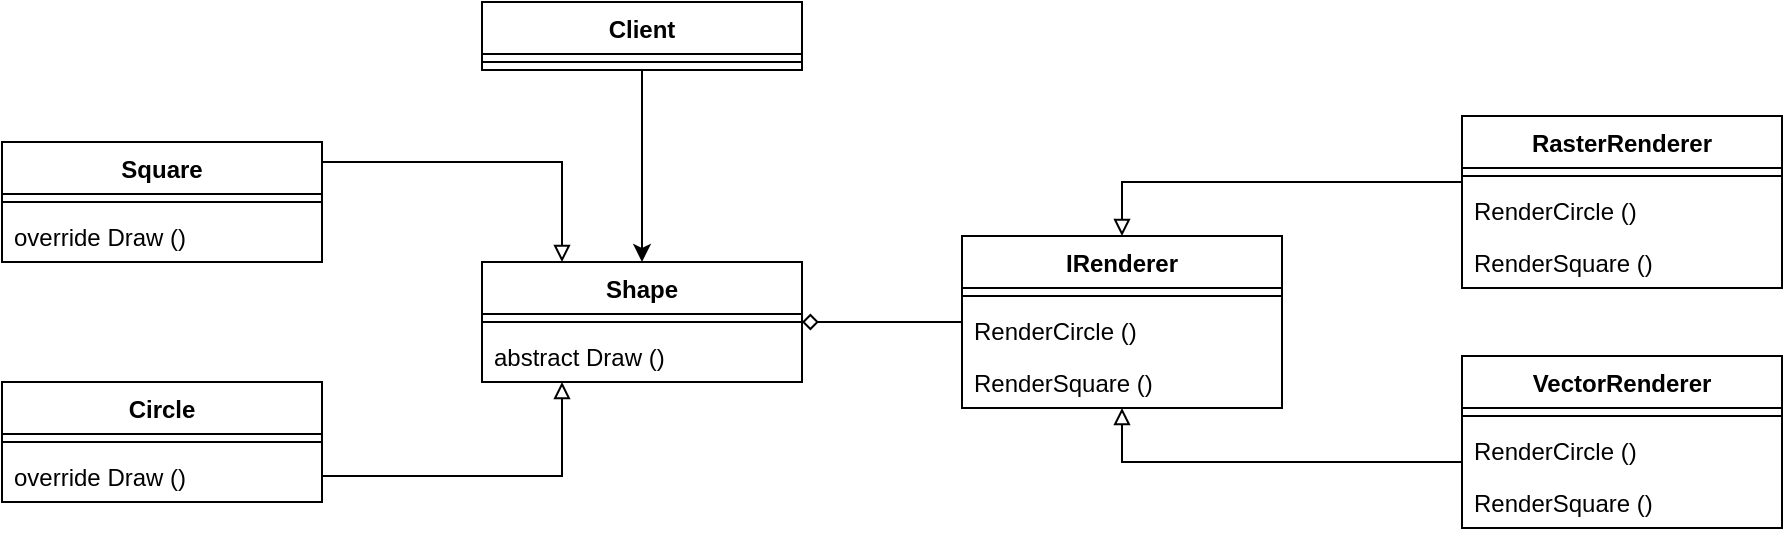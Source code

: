 <mxfile version="22.1.0" type="device">
  <diagram id="C5RBs43oDa-KdzZeNtuy" name="Page-1">
    <mxGraphModel dx="1434" dy="772" grid="1" gridSize="10" guides="1" tooltips="1" connect="1" arrows="1" fold="1" page="1" pageScale="1" pageWidth="827" pageHeight="1169" math="0" shadow="0">
      <root>
        <mxCell id="WIyWlLk6GJQsqaUBKTNV-0" />
        <mxCell id="WIyWlLk6GJQsqaUBKTNV-1" parent="WIyWlLk6GJQsqaUBKTNV-0" />
        <mxCell id="QLZqTU9f5JTsoR75KZx5-27" style="edgeStyle=orthogonalEdgeStyle;rounded=0;orthogonalLoop=1;jettySize=auto;html=1;" edge="1" parent="WIyWlLk6GJQsqaUBKTNV-1" source="QLZqTU9f5JTsoR75KZx5-0" target="QLZqTU9f5JTsoR75KZx5-4">
          <mxGeometry relative="1" as="geometry" />
        </mxCell>
        <mxCell id="QLZqTU9f5JTsoR75KZx5-0" value="Client" style="swimlane;fontStyle=1;align=center;verticalAlign=top;childLayout=stackLayout;horizontal=1;startSize=26;horizontalStack=0;resizeParent=1;resizeParentMax=0;resizeLast=0;collapsible=1;marginBottom=0;whiteSpace=wrap;html=1;" vertex="1" parent="WIyWlLk6GJQsqaUBKTNV-1">
          <mxGeometry x="280" y="280" width="160" height="34" as="geometry" />
        </mxCell>
        <mxCell id="QLZqTU9f5JTsoR75KZx5-2" value="" style="line;strokeWidth=1;fillColor=none;align=left;verticalAlign=middle;spacingTop=-1;spacingLeft=3;spacingRight=3;rotatable=0;labelPosition=right;points=[];portConstraint=eastwest;strokeColor=inherit;" vertex="1" parent="QLZqTU9f5JTsoR75KZx5-0">
          <mxGeometry y="26" width="160" height="8" as="geometry" />
        </mxCell>
        <mxCell id="QLZqTU9f5JTsoR75KZx5-4" value="Shape" style="swimlane;fontStyle=1;align=center;verticalAlign=top;childLayout=stackLayout;horizontal=1;startSize=26;horizontalStack=0;resizeParent=1;resizeParentMax=0;resizeLast=0;collapsible=1;marginBottom=0;whiteSpace=wrap;html=1;" vertex="1" parent="WIyWlLk6GJQsqaUBKTNV-1">
          <mxGeometry x="280" y="410" width="160" height="60" as="geometry" />
        </mxCell>
        <mxCell id="QLZqTU9f5JTsoR75KZx5-6" value="" style="line;strokeWidth=1;fillColor=none;align=left;verticalAlign=middle;spacingTop=-1;spacingLeft=3;spacingRight=3;rotatable=0;labelPosition=right;points=[];portConstraint=eastwest;strokeColor=inherit;" vertex="1" parent="QLZqTU9f5JTsoR75KZx5-4">
          <mxGeometry y="26" width="160" height="8" as="geometry" />
        </mxCell>
        <mxCell id="QLZqTU9f5JTsoR75KZx5-7" value="abstract Draw ()" style="text;strokeColor=none;fillColor=none;align=left;verticalAlign=top;spacingLeft=4;spacingRight=4;overflow=hidden;rotatable=0;points=[[0,0.5],[1,0.5]];portConstraint=eastwest;whiteSpace=wrap;html=1;" vertex="1" parent="QLZqTU9f5JTsoR75KZx5-4">
          <mxGeometry y="34" width="160" height="26" as="geometry" />
        </mxCell>
        <mxCell id="QLZqTU9f5JTsoR75KZx5-8" value="Circle" style="swimlane;fontStyle=1;align=center;verticalAlign=top;childLayout=stackLayout;horizontal=1;startSize=26;horizontalStack=0;resizeParent=1;resizeParentMax=0;resizeLast=0;collapsible=1;marginBottom=0;whiteSpace=wrap;html=1;" vertex="1" parent="WIyWlLk6GJQsqaUBKTNV-1">
          <mxGeometry x="40" y="470" width="160" height="60" as="geometry" />
        </mxCell>
        <mxCell id="QLZqTU9f5JTsoR75KZx5-9" value="" style="line;strokeWidth=1;fillColor=none;align=left;verticalAlign=middle;spacingTop=-1;spacingLeft=3;spacingRight=3;rotatable=0;labelPosition=right;points=[];portConstraint=eastwest;strokeColor=inherit;" vertex="1" parent="QLZqTU9f5JTsoR75KZx5-8">
          <mxGeometry y="26" width="160" height="8" as="geometry" />
        </mxCell>
        <mxCell id="QLZqTU9f5JTsoR75KZx5-10" value="override Draw ()" style="text;strokeColor=none;fillColor=none;align=left;verticalAlign=top;spacingLeft=4;spacingRight=4;overflow=hidden;rotatable=0;points=[[0,0.5],[1,0.5]];portConstraint=eastwest;whiteSpace=wrap;html=1;" vertex="1" parent="QLZqTU9f5JTsoR75KZx5-8">
          <mxGeometry y="34" width="160" height="26" as="geometry" />
        </mxCell>
        <mxCell id="QLZqTU9f5JTsoR75KZx5-11" value="Square" style="swimlane;fontStyle=1;align=center;verticalAlign=top;childLayout=stackLayout;horizontal=1;startSize=26;horizontalStack=0;resizeParent=1;resizeParentMax=0;resizeLast=0;collapsible=1;marginBottom=0;whiteSpace=wrap;html=1;" vertex="1" parent="WIyWlLk6GJQsqaUBKTNV-1">
          <mxGeometry x="40" y="350" width="160" height="60" as="geometry" />
        </mxCell>
        <mxCell id="QLZqTU9f5JTsoR75KZx5-12" value="" style="line;strokeWidth=1;fillColor=none;align=left;verticalAlign=middle;spacingTop=-1;spacingLeft=3;spacingRight=3;rotatable=0;labelPosition=right;points=[];portConstraint=eastwest;strokeColor=inherit;" vertex="1" parent="QLZqTU9f5JTsoR75KZx5-11">
          <mxGeometry y="26" width="160" height="8" as="geometry" />
        </mxCell>
        <mxCell id="QLZqTU9f5JTsoR75KZx5-13" value="override Draw ()" style="text;strokeColor=none;fillColor=none;align=left;verticalAlign=top;spacingLeft=4;spacingRight=4;overflow=hidden;rotatable=0;points=[[0,0.5],[1,0.5]];portConstraint=eastwest;whiteSpace=wrap;html=1;" vertex="1" parent="QLZqTU9f5JTsoR75KZx5-11">
          <mxGeometry y="34" width="160" height="26" as="geometry" />
        </mxCell>
        <mxCell id="QLZqTU9f5JTsoR75KZx5-14" value="IRenderer" style="swimlane;fontStyle=1;align=center;verticalAlign=top;childLayout=stackLayout;horizontal=1;startSize=26;horizontalStack=0;resizeParent=1;resizeParentMax=0;resizeLast=0;collapsible=1;marginBottom=0;whiteSpace=wrap;html=1;" vertex="1" parent="WIyWlLk6GJQsqaUBKTNV-1">
          <mxGeometry x="520" y="397" width="160" height="86" as="geometry" />
        </mxCell>
        <mxCell id="QLZqTU9f5JTsoR75KZx5-15" value="" style="line;strokeWidth=1;fillColor=none;align=left;verticalAlign=middle;spacingTop=-1;spacingLeft=3;spacingRight=3;rotatable=0;labelPosition=right;points=[];portConstraint=eastwest;strokeColor=inherit;" vertex="1" parent="QLZqTU9f5JTsoR75KZx5-14">
          <mxGeometry y="26" width="160" height="8" as="geometry" />
        </mxCell>
        <mxCell id="QLZqTU9f5JTsoR75KZx5-16" value="RenderCircle ()" style="text;strokeColor=none;fillColor=none;align=left;verticalAlign=top;spacingLeft=4;spacingRight=4;overflow=hidden;rotatable=0;points=[[0,0.5],[1,0.5]];portConstraint=eastwest;whiteSpace=wrap;html=1;" vertex="1" parent="QLZqTU9f5JTsoR75KZx5-14">
          <mxGeometry y="34" width="160" height="26" as="geometry" />
        </mxCell>
        <mxCell id="QLZqTU9f5JTsoR75KZx5-17" value="RenderSquare ()" style="text;strokeColor=none;fillColor=none;align=left;verticalAlign=top;spacingLeft=4;spacingRight=4;overflow=hidden;rotatable=0;points=[[0,0.5],[1,0.5]];portConstraint=eastwest;whiteSpace=wrap;html=1;" vertex="1" parent="QLZqTU9f5JTsoR75KZx5-14">
          <mxGeometry y="60" width="160" height="26" as="geometry" />
        </mxCell>
        <mxCell id="QLZqTU9f5JTsoR75KZx5-18" value="VectorRenderer" style="swimlane;fontStyle=1;align=center;verticalAlign=top;childLayout=stackLayout;horizontal=1;startSize=26;horizontalStack=0;resizeParent=1;resizeParentMax=0;resizeLast=0;collapsible=1;marginBottom=0;whiteSpace=wrap;html=1;" vertex="1" parent="WIyWlLk6GJQsqaUBKTNV-1">
          <mxGeometry x="770" y="457" width="160" height="86" as="geometry" />
        </mxCell>
        <mxCell id="QLZqTU9f5JTsoR75KZx5-19" value="" style="line;strokeWidth=1;fillColor=none;align=left;verticalAlign=middle;spacingTop=-1;spacingLeft=3;spacingRight=3;rotatable=0;labelPosition=right;points=[];portConstraint=eastwest;strokeColor=inherit;" vertex="1" parent="QLZqTU9f5JTsoR75KZx5-18">
          <mxGeometry y="26" width="160" height="8" as="geometry" />
        </mxCell>
        <mxCell id="QLZqTU9f5JTsoR75KZx5-20" value="RenderCircle ()" style="text;strokeColor=none;fillColor=none;align=left;verticalAlign=top;spacingLeft=4;spacingRight=4;overflow=hidden;rotatable=0;points=[[0,0.5],[1,0.5]];portConstraint=eastwest;whiteSpace=wrap;html=1;" vertex="1" parent="QLZqTU9f5JTsoR75KZx5-18">
          <mxGeometry y="34" width="160" height="26" as="geometry" />
        </mxCell>
        <mxCell id="QLZqTU9f5JTsoR75KZx5-21" value="RenderSquare ()" style="text;strokeColor=none;fillColor=none;align=left;verticalAlign=top;spacingLeft=4;spacingRight=4;overflow=hidden;rotatable=0;points=[[0,0.5],[1,0.5]];portConstraint=eastwest;whiteSpace=wrap;html=1;" vertex="1" parent="QLZqTU9f5JTsoR75KZx5-18">
          <mxGeometry y="60" width="160" height="26" as="geometry" />
        </mxCell>
        <mxCell id="QLZqTU9f5JTsoR75KZx5-32" style="edgeStyle=orthogonalEdgeStyle;rounded=0;orthogonalLoop=1;jettySize=auto;html=1;entryX=0.5;entryY=0;entryDx=0;entryDy=0;endArrow=block;endFill=0;" edge="1" parent="WIyWlLk6GJQsqaUBKTNV-1" source="QLZqTU9f5JTsoR75KZx5-22" target="QLZqTU9f5JTsoR75KZx5-14">
          <mxGeometry relative="1" as="geometry">
            <Array as="points">
              <mxPoint x="600" y="370" />
            </Array>
          </mxGeometry>
        </mxCell>
        <mxCell id="QLZqTU9f5JTsoR75KZx5-22" value="RasterRenderer" style="swimlane;fontStyle=1;align=center;verticalAlign=top;childLayout=stackLayout;horizontal=1;startSize=26;horizontalStack=0;resizeParent=1;resizeParentMax=0;resizeLast=0;collapsible=1;marginBottom=0;whiteSpace=wrap;html=1;" vertex="1" parent="WIyWlLk6GJQsqaUBKTNV-1">
          <mxGeometry x="770" y="337" width="160" height="86" as="geometry" />
        </mxCell>
        <mxCell id="QLZqTU9f5JTsoR75KZx5-23" value="" style="line;strokeWidth=1;fillColor=none;align=left;verticalAlign=middle;spacingTop=-1;spacingLeft=3;spacingRight=3;rotatable=0;labelPosition=right;points=[];portConstraint=eastwest;strokeColor=inherit;" vertex="1" parent="QLZqTU9f5JTsoR75KZx5-22">
          <mxGeometry y="26" width="160" height="8" as="geometry" />
        </mxCell>
        <mxCell id="QLZqTU9f5JTsoR75KZx5-24" value="RenderCircle ()" style="text;strokeColor=none;fillColor=none;align=left;verticalAlign=top;spacingLeft=4;spacingRight=4;overflow=hidden;rotatable=0;points=[[0,0.5],[1,0.5]];portConstraint=eastwest;whiteSpace=wrap;html=1;" vertex="1" parent="QLZqTU9f5JTsoR75KZx5-22">
          <mxGeometry y="34" width="160" height="26" as="geometry" />
        </mxCell>
        <mxCell id="QLZqTU9f5JTsoR75KZx5-25" value="RenderSquare ()" style="text;strokeColor=none;fillColor=none;align=left;verticalAlign=top;spacingLeft=4;spacingRight=4;overflow=hidden;rotatable=0;points=[[0,0.5],[1,0.5]];portConstraint=eastwest;whiteSpace=wrap;html=1;" vertex="1" parent="QLZqTU9f5JTsoR75KZx5-22">
          <mxGeometry y="60" width="160" height="26" as="geometry" />
        </mxCell>
        <mxCell id="QLZqTU9f5JTsoR75KZx5-29" style="edgeStyle=orthogonalEdgeStyle;rounded=0;orthogonalLoop=1;jettySize=auto;html=1;endArrow=diamond;endFill=0;" edge="1" parent="WIyWlLk6GJQsqaUBKTNV-1" source="QLZqTU9f5JTsoR75KZx5-16" target="QLZqTU9f5JTsoR75KZx5-4">
          <mxGeometry relative="1" as="geometry">
            <Array as="points">
              <mxPoint x="500" y="440" />
              <mxPoint x="500" y="440" />
            </Array>
          </mxGeometry>
        </mxCell>
        <mxCell id="QLZqTU9f5JTsoR75KZx5-31" style="edgeStyle=orthogonalEdgeStyle;rounded=0;orthogonalLoop=1;jettySize=auto;html=1;endArrow=block;endFill=0;" edge="1" parent="WIyWlLk6GJQsqaUBKTNV-1" target="QLZqTU9f5JTsoR75KZx5-14">
          <mxGeometry relative="1" as="geometry">
            <mxPoint x="770" y="490" as="sourcePoint" />
            <Array as="points">
              <mxPoint x="770" y="510" />
              <mxPoint x="600" y="510" />
            </Array>
          </mxGeometry>
        </mxCell>
        <mxCell id="QLZqTU9f5JTsoR75KZx5-33" style="edgeStyle=orthogonalEdgeStyle;rounded=0;orthogonalLoop=1;jettySize=auto;html=1;entryX=0.25;entryY=0;entryDx=0;entryDy=0;endArrow=block;endFill=0;" edge="1" parent="WIyWlLk6GJQsqaUBKTNV-1" target="QLZqTU9f5JTsoR75KZx5-4">
          <mxGeometry relative="1" as="geometry">
            <mxPoint x="200" y="360" as="sourcePoint" />
            <Array as="points">
              <mxPoint x="200" y="360" />
              <mxPoint x="320" y="360" />
            </Array>
          </mxGeometry>
        </mxCell>
        <mxCell id="QLZqTU9f5JTsoR75KZx5-34" style="edgeStyle=orthogonalEdgeStyle;rounded=0;orthogonalLoop=1;jettySize=auto;html=1;endArrow=block;endFill=0;" edge="1" parent="WIyWlLk6GJQsqaUBKTNV-1" source="QLZqTU9f5JTsoR75KZx5-10" target="QLZqTU9f5JTsoR75KZx5-4">
          <mxGeometry relative="1" as="geometry">
            <Array as="points">
              <mxPoint x="320" y="517" />
            </Array>
          </mxGeometry>
        </mxCell>
      </root>
    </mxGraphModel>
  </diagram>
</mxfile>
